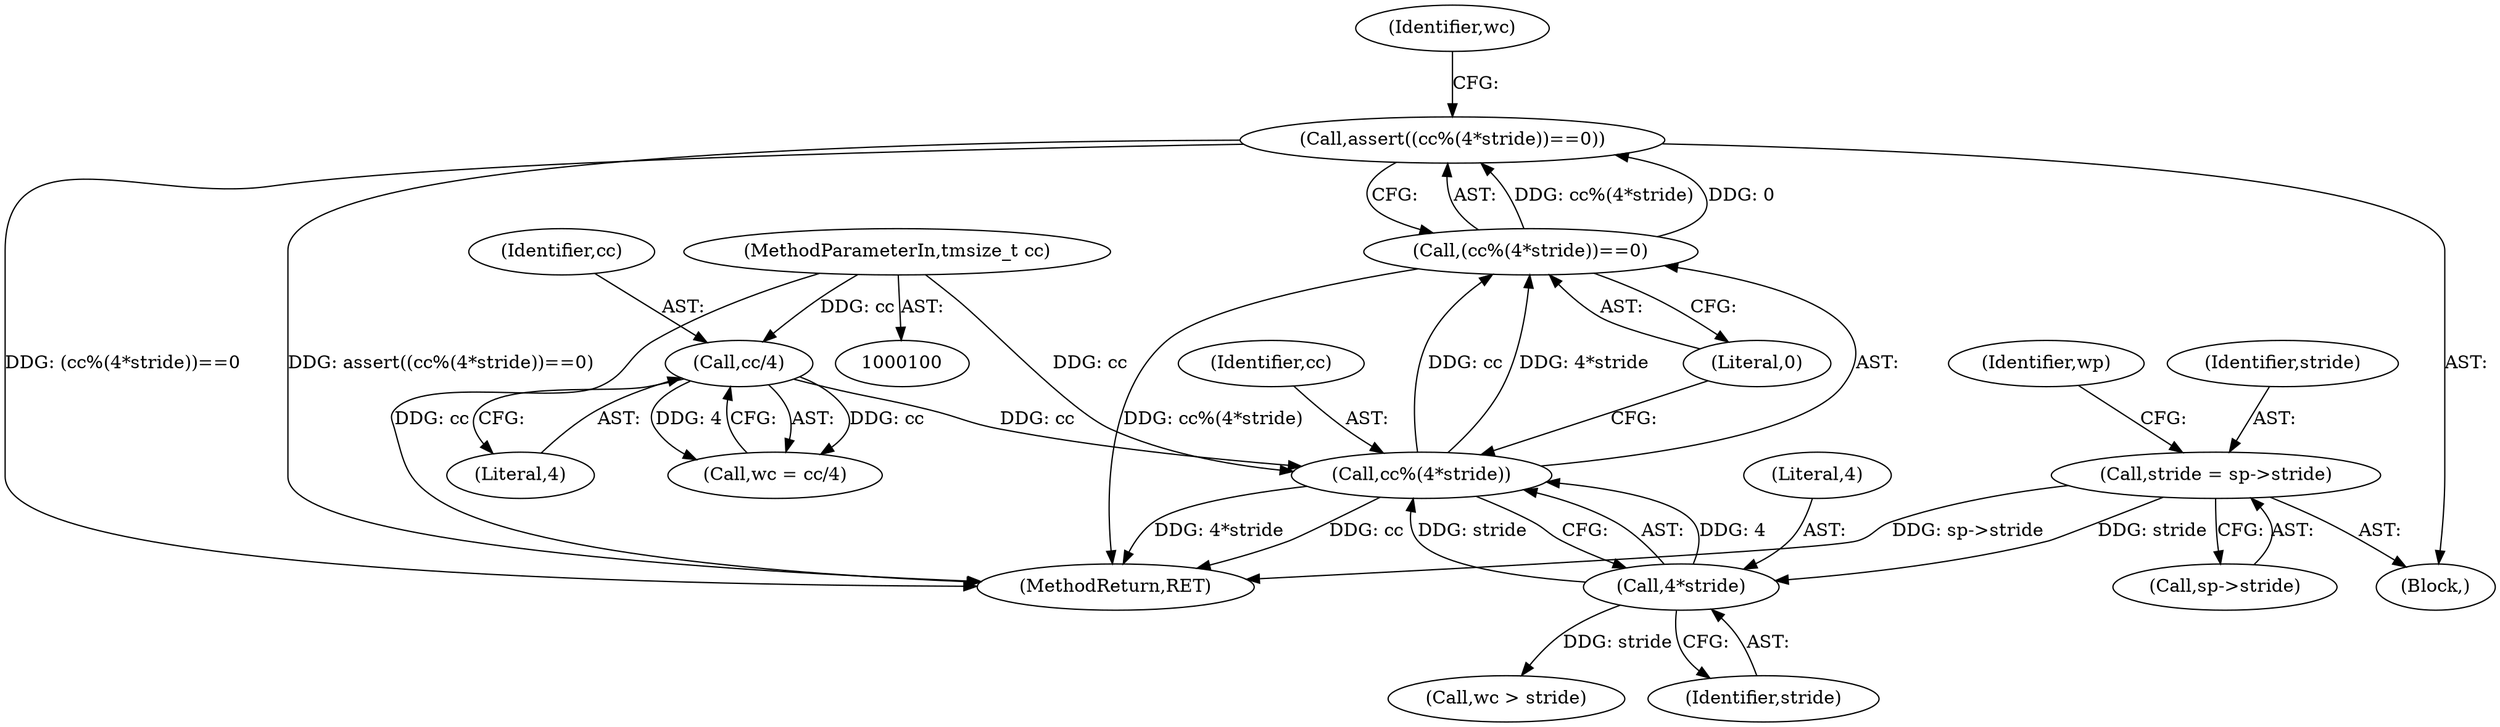 digraph "1_libtiff_3ca657a8793dd011bf869695d72ad31c779c3cc1_9@API" {
"1000128" [label="(Call,assert((cc%(4*stride))==0))"];
"1000129" [label="(Call,(cc%(4*stride))==0)"];
"1000130" [label="(Call,cc%(4*stride))"];
"1000125" [label="(Call,cc/4)"];
"1000103" [label="(MethodParameterIn,tmsize_t cc)"];
"1000132" [label="(Call,4*stride)"];
"1000111" [label="(Call,stride = sp->stride)"];
"1000130" [label="(Call,cc%(4*stride))"];
"1000111" [label="(Call,stride = sp->stride)"];
"1000125" [label="(Call,cc/4)"];
"1000138" [label="(Identifier,wc)"];
"1000166" [label="(MethodReturn,RET)"];
"1000127" [label="(Literal,4)"];
"1000133" [label="(Literal,4)"];
"1000113" [label="(Call,sp->stride)"];
"1000118" [label="(Identifier,wp)"];
"1000135" [label="(Literal,0)"];
"1000123" [label="(Call,wc = cc/4)"];
"1000129" [label="(Call,(cc%(4*stride))==0)"];
"1000137" [label="(Call,wc > stride)"];
"1000131" [label="(Identifier,cc)"];
"1000112" [label="(Identifier,stride)"];
"1000128" [label="(Call,assert((cc%(4*stride))==0))"];
"1000134" [label="(Identifier,stride)"];
"1000103" [label="(MethodParameterIn,tmsize_t cc)"];
"1000126" [label="(Identifier,cc)"];
"1000104" [label="(Block,)"];
"1000132" [label="(Call,4*stride)"];
"1000128" -> "1000104"  [label="AST: "];
"1000128" -> "1000129"  [label="CFG: "];
"1000129" -> "1000128"  [label="AST: "];
"1000138" -> "1000128"  [label="CFG: "];
"1000128" -> "1000166"  [label="DDG: (cc%(4*stride))==0"];
"1000128" -> "1000166"  [label="DDG: assert((cc%(4*stride))==0)"];
"1000129" -> "1000128"  [label="DDG: cc%(4*stride)"];
"1000129" -> "1000128"  [label="DDG: 0"];
"1000129" -> "1000135"  [label="CFG: "];
"1000130" -> "1000129"  [label="AST: "];
"1000135" -> "1000129"  [label="AST: "];
"1000129" -> "1000166"  [label="DDG: cc%(4*stride)"];
"1000130" -> "1000129"  [label="DDG: cc"];
"1000130" -> "1000129"  [label="DDG: 4*stride"];
"1000130" -> "1000132"  [label="CFG: "];
"1000131" -> "1000130"  [label="AST: "];
"1000132" -> "1000130"  [label="AST: "];
"1000135" -> "1000130"  [label="CFG: "];
"1000130" -> "1000166"  [label="DDG: cc"];
"1000130" -> "1000166"  [label="DDG: 4*stride"];
"1000125" -> "1000130"  [label="DDG: cc"];
"1000103" -> "1000130"  [label="DDG: cc"];
"1000132" -> "1000130"  [label="DDG: 4"];
"1000132" -> "1000130"  [label="DDG: stride"];
"1000125" -> "1000123"  [label="AST: "];
"1000125" -> "1000127"  [label="CFG: "];
"1000126" -> "1000125"  [label="AST: "];
"1000127" -> "1000125"  [label="AST: "];
"1000123" -> "1000125"  [label="CFG: "];
"1000125" -> "1000123"  [label="DDG: cc"];
"1000125" -> "1000123"  [label="DDG: 4"];
"1000103" -> "1000125"  [label="DDG: cc"];
"1000103" -> "1000100"  [label="AST: "];
"1000103" -> "1000166"  [label="DDG: cc"];
"1000132" -> "1000134"  [label="CFG: "];
"1000133" -> "1000132"  [label="AST: "];
"1000134" -> "1000132"  [label="AST: "];
"1000111" -> "1000132"  [label="DDG: stride"];
"1000132" -> "1000137"  [label="DDG: stride"];
"1000111" -> "1000104"  [label="AST: "];
"1000111" -> "1000113"  [label="CFG: "];
"1000112" -> "1000111"  [label="AST: "];
"1000113" -> "1000111"  [label="AST: "];
"1000118" -> "1000111"  [label="CFG: "];
"1000111" -> "1000166"  [label="DDG: sp->stride"];
}
